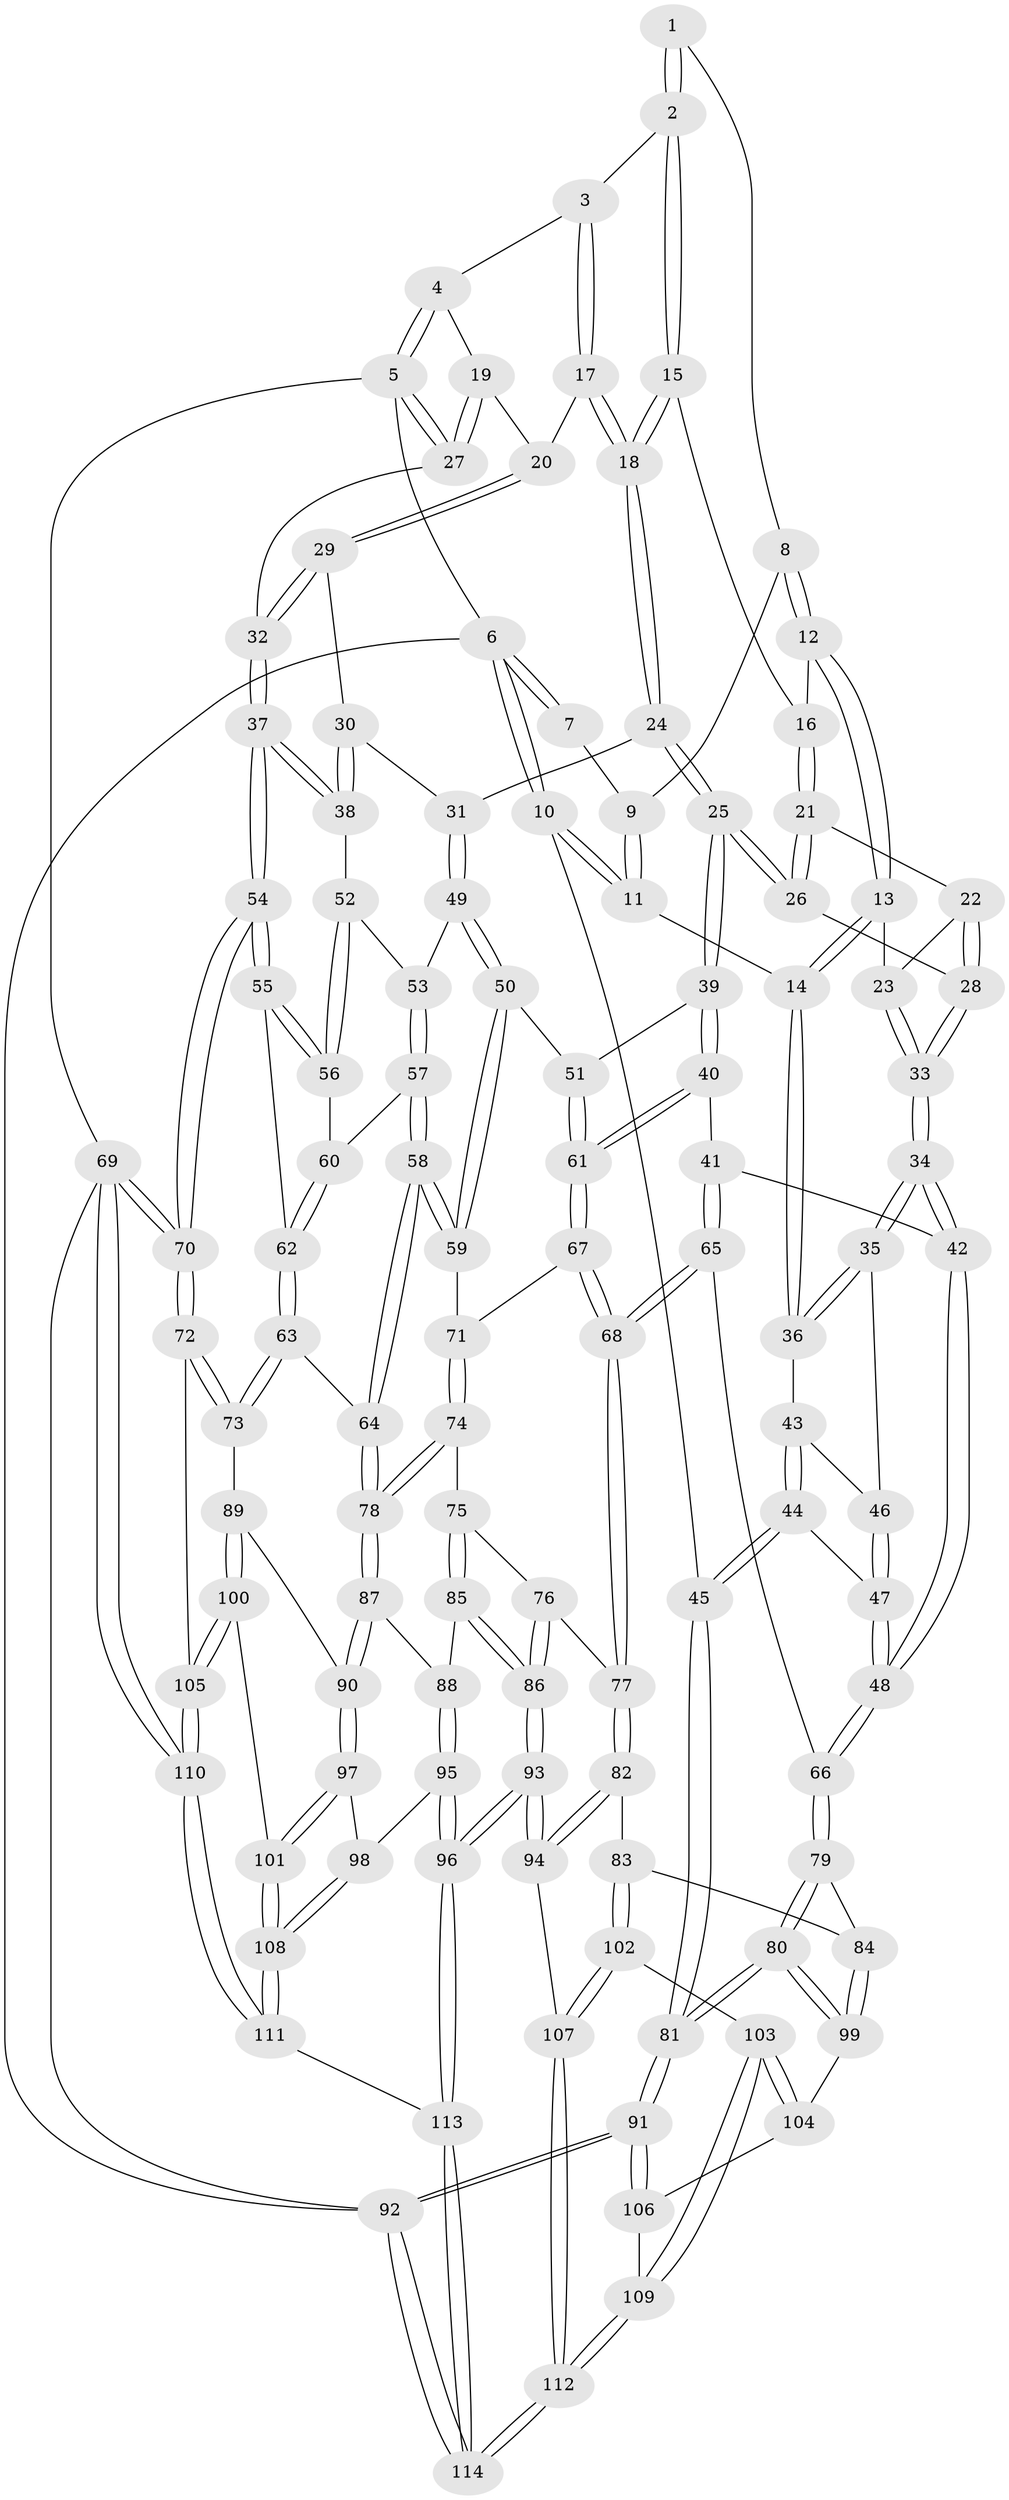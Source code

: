 // coarse degree distribution, {4: 0.44285714285714284, 5: 0.34285714285714286, 6: 0.12857142857142856, 3: 0.08571428571428572}
// Generated by graph-tools (version 1.1) at 2025/42/03/06/25 10:42:36]
// undirected, 114 vertices, 282 edges
graph export_dot {
graph [start="1"]
  node [color=gray90,style=filled];
  1 [pos="+0.3769033513690385+0"];
  2 [pos="+0.6606750628292365+0"];
  3 [pos="+0.723067359754875+0"];
  4 [pos="+1+0"];
  5 [pos="+1+0"];
  6 [pos="+0+0"];
  7 [pos="+0.2216812194233544+0"];
  8 [pos="+0.32157049763837176+0.07975196260081732"];
  9 [pos="+0.2011102361999775+0.0626088956721236"];
  10 [pos="+0+0"];
  11 [pos="+0.10343708861007805+0.15303869320356792"];
  12 [pos="+0.3410994022236845+0.11409995574900321"];
  13 [pos="+0.197018171438498+0.250541807524792"];
  14 [pos="+0.16950445259308314+0.2530486349227427"];
  15 [pos="+0.6135794433202576+0"];
  16 [pos="+0.4106652386377936+0.1439742435325639"];
  17 [pos="+0.8290842131546018+0.15461033482162856"];
  18 [pos="+0.6317562776678479+0.2737917721731691"];
  19 [pos="+0.9281669835077203+0.1789711494516707"];
  20 [pos="+0.8813826002773549+0.20561011112069189"];
  21 [pos="+0.41929509181471236+0.1917754933176402"];
  22 [pos="+0.320556036735795+0.23209804705511408"];
  23 [pos="+0.2125087934201792+0.2558711904943697"];
  24 [pos="+0.628602766911608+0.2879840688822024"];
  25 [pos="+0.5613365771334984+0.31472489623280275"];
  26 [pos="+0.458600265833749+0.27977107906980464"];
  27 [pos="+1+0.27751794009084335"];
  28 [pos="+0.4044112969042585+0.3129238649055321"];
  29 [pos="+0.880789765387219+0.2558239542017885"];
  30 [pos="+0.8715804165897084+0.28802004531715514"];
  31 [pos="+0.6593807750935462+0.31043353534134016"];
  32 [pos="+1+0.2780173410226731"];
  33 [pos="+0.3604282185696749+0.34304276193065847"];
  34 [pos="+0.352392286152234+0.38402916234141526"];
  35 [pos="+0.2979672928929874+0.3977288271907161"];
  36 [pos="+0.15422811041496157+0.29580057107264757"];
  37 [pos="+1+0.4204816225211318"];
  38 [pos="+0.905623542987794+0.3707499247845879"];
  39 [pos="+0.5472805366355568+0.3626919188485801"];
  40 [pos="+0.4021190827043534+0.4583241063099638"];
  41 [pos="+0.39495869174652826+0.4540068512212215"];
  42 [pos="+0.35935719015290374+0.40838459782102654"];
  43 [pos="+0.1506734583466998+0.3037034344195122"];
  44 [pos="+0.10035360095970489+0.37681049557918583"];
  45 [pos="+0+0.4593867385925258"];
  46 [pos="+0.2595323734192077+0.41898941335009854"];
  47 [pos="+0.2129184981040172+0.5514308822680427"];
  48 [pos="+0.2146324781790611+0.5567296768282887"];
  49 [pos="+0.6978182669051312+0.38321178620695756"];
  50 [pos="+0.5808610259215763+0.5153282754820044"];
  51 [pos="+0.5471937730590875+0.39569882033574255"];
  52 [pos="+0.8944737065025498+0.3858255995465878"];
  53 [pos="+0.6993092321619125+0.3854725197205457"];
  54 [pos="+1+0.6288380980402065"];
  55 [pos="+0.9275181594975838+0.5110685604739189"];
  56 [pos="+0.8938032914773469+0.3874776053152236"];
  57 [pos="+0.7002127540505141+0.38808150426409876"];
  58 [pos="+0.728985904786066+0.5677285533873548"];
  59 [pos="+0.5816500767053167+0.5208017524340482"];
  60 [pos="+0.8435202568867078+0.44916049029856725"];
  61 [pos="+0.44422024275277594+0.5295748554391553"];
  62 [pos="+0.7998318796831791+0.5545500667643897"];
  63 [pos="+0.7763101741531144+0.5821366546960901"];
  64 [pos="+0.742138604881264+0.583585516445446"];
  65 [pos="+0.25584383429570223+0.5797083929690235"];
  66 [pos="+0.2157725537605085+0.5674034502336657"];
  67 [pos="+0.4449611769571408+0.533036799580587"];
  68 [pos="+0.30984478878067456+0.6089710506395054"];
  69 [pos="+1+1"];
  70 [pos="+1+0.6996508429764637"];
  71 [pos="+0.5045437182283431+0.5771989662965183"];
  72 [pos="+1+0.7269270776677038"];
  73 [pos="+0.9411074679585958+0.6976508237115894"];
  74 [pos="+0.5053773382312945+0.5883746831144052"];
  75 [pos="+0.5002645053036537+0.6345448223153984"];
  76 [pos="+0.43025012940971313+0.6530339264953341"];
  77 [pos="+0.3440364958983493+0.6662540042758677"];
  78 [pos="+0.7026104309262917+0.648037806771921"];
  79 [pos="+0.19496827958966897+0.5857356170479648"];
  80 [pos="+0+0.6993544662071073"];
  81 [pos="+0+0.7055112842465261"];
  82 [pos="+0.34866696281332454+0.7584592690027323"];
  83 [pos="+0.2930312384313582+0.7680370913897021"];
  84 [pos="+0.21227221917757272+0.7478752697219143"];
  85 [pos="+0.5110519243463952+0.658786259547539"];
  86 [pos="+0.451260918905684+0.8405815945744459"];
  87 [pos="+0.6862597612241794+0.6858635644129136"];
  88 [pos="+0.6349454392039071+0.7072336844910837"];
  89 [pos="+0.8314041190672485+0.7668424882578209"];
  90 [pos="+0.701987571875937+0.7151034366852547"];
  91 [pos="+0+0.799345031270252"];
  92 [pos="+0+1"];
  93 [pos="+0.4479816158302853+0.8517246551986468"];
  94 [pos="+0.43734575000786235+0.8500992303396606"];
  95 [pos="+0.558207747597433+0.8341918122148275"];
  96 [pos="+0.4989846585020896+0.8829963272776865"];
  97 [pos="+0.7101262326738674+0.761602490568354"];
  98 [pos="+0.6449514815912745+0.8310783183782771"];
  99 [pos="+0.17914827391154364+0.7763783641530808"];
  100 [pos="+0.7960574855816761+0.8347059835074813"];
  101 [pos="+0.7474923491434096+0.8432547256593524"];
  102 [pos="+0.23392867764555259+0.8658805746145873"];
  103 [pos="+0.2237425209335591+0.8718126350277808"];
  104 [pos="+0.18220164582745993+0.8057854426154476"];
  105 [pos="+0.8976791925172747+0.915044347792361"];
  106 [pos="+0.13111985902435744+0.8505853545776214"];
  107 [pos="+0.41429338158882767+0.8649645255335472"];
  108 [pos="+0.7291843265074881+0.8699842655368948"];
  109 [pos="+0.1981580547741066+0.9535735733648006"];
  110 [pos="+0.8011489990858074+1"];
  111 [pos="+0.6511384073425734+1"];
  112 [pos="+0.1875652784656739+1"];
  113 [pos="+0.6471753585321576+1"];
  114 [pos="+0.07731775328747047+1"];
  1 -- 2;
  1 -- 2;
  1 -- 8;
  2 -- 3;
  2 -- 15;
  2 -- 15;
  3 -- 4;
  3 -- 17;
  3 -- 17;
  4 -- 5;
  4 -- 5;
  4 -- 19;
  5 -- 6;
  5 -- 27;
  5 -- 27;
  5 -- 69;
  6 -- 7;
  6 -- 7;
  6 -- 10;
  6 -- 10;
  6 -- 92;
  7 -- 9;
  8 -- 9;
  8 -- 12;
  8 -- 12;
  9 -- 11;
  9 -- 11;
  10 -- 11;
  10 -- 11;
  10 -- 45;
  11 -- 14;
  12 -- 13;
  12 -- 13;
  12 -- 16;
  13 -- 14;
  13 -- 14;
  13 -- 23;
  14 -- 36;
  14 -- 36;
  15 -- 16;
  15 -- 18;
  15 -- 18;
  16 -- 21;
  16 -- 21;
  17 -- 18;
  17 -- 18;
  17 -- 20;
  18 -- 24;
  18 -- 24;
  19 -- 20;
  19 -- 27;
  19 -- 27;
  20 -- 29;
  20 -- 29;
  21 -- 22;
  21 -- 26;
  21 -- 26;
  22 -- 23;
  22 -- 28;
  22 -- 28;
  23 -- 33;
  23 -- 33;
  24 -- 25;
  24 -- 25;
  24 -- 31;
  25 -- 26;
  25 -- 26;
  25 -- 39;
  25 -- 39;
  26 -- 28;
  27 -- 32;
  28 -- 33;
  28 -- 33;
  29 -- 30;
  29 -- 32;
  29 -- 32;
  30 -- 31;
  30 -- 38;
  30 -- 38;
  31 -- 49;
  31 -- 49;
  32 -- 37;
  32 -- 37;
  33 -- 34;
  33 -- 34;
  34 -- 35;
  34 -- 35;
  34 -- 42;
  34 -- 42;
  35 -- 36;
  35 -- 36;
  35 -- 46;
  36 -- 43;
  37 -- 38;
  37 -- 38;
  37 -- 54;
  37 -- 54;
  38 -- 52;
  39 -- 40;
  39 -- 40;
  39 -- 51;
  40 -- 41;
  40 -- 61;
  40 -- 61;
  41 -- 42;
  41 -- 65;
  41 -- 65;
  42 -- 48;
  42 -- 48;
  43 -- 44;
  43 -- 44;
  43 -- 46;
  44 -- 45;
  44 -- 45;
  44 -- 47;
  45 -- 81;
  45 -- 81;
  46 -- 47;
  46 -- 47;
  47 -- 48;
  47 -- 48;
  48 -- 66;
  48 -- 66;
  49 -- 50;
  49 -- 50;
  49 -- 53;
  50 -- 51;
  50 -- 59;
  50 -- 59;
  51 -- 61;
  51 -- 61;
  52 -- 53;
  52 -- 56;
  52 -- 56;
  53 -- 57;
  53 -- 57;
  54 -- 55;
  54 -- 55;
  54 -- 70;
  54 -- 70;
  55 -- 56;
  55 -- 56;
  55 -- 62;
  56 -- 60;
  57 -- 58;
  57 -- 58;
  57 -- 60;
  58 -- 59;
  58 -- 59;
  58 -- 64;
  58 -- 64;
  59 -- 71;
  60 -- 62;
  60 -- 62;
  61 -- 67;
  61 -- 67;
  62 -- 63;
  62 -- 63;
  63 -- 64;
  63 -- 73;
  63 -- 73;
  64 -- 78;
  64 -- 78;
  65 -- 66;
  65 -- 68;
  65 -- 68;
  66 -- 79;
  66 -- 79;
  67 -- 68;
  67 -- 68;
  67 -- 71;
  68 -- 77;
  68 -- 77;
  69 -- 70;
  69 -- 70;
  69 -- 110;
  69 -- 110;
  69 -- 92;
  70 -- 72;
  70 -- 72;
  71 -- 74;
  71 -- 74;
  72 -- 73;
  72 -- 73;
  72 -- 105;
  73 -- 89;
  74 -- 75;
  74 -- 78;
  74 -- 78;
  75 -- 76;
  75 -- 85;
  75 -- 85;
  76 -- 77;
  76 -- 86;
  76 -- 86;
  77 -- 82;
  77 -- 82;
  78 -- 87;
  78 -- 87;
  79 -- 80;
  79 -- 80;
  79 -- 84;
  80 -- 81;
  80 -- 81;
  80 -- 99;
  80 -- 99;
  81 -- 91;
  81 -- 91;
  82 -- 83;
  82 -- 94;
  82 -- 94;
  83 -- 84;
  83 -- 102;
  83 -- 102;
  84 -- 99;
  84 -- 99;
  85 -- 86;
  85 -- 86;
  85 -- 88;
  86 -- 93;
  86 -- 93;
  87 -- 88;
  87 -- 90;
  87 -- 90;
  88 -- 95;
  88 -- 95;
  89 -- 90;
  89 -- 100;
  89 -- 100;
  90 -- 97;
  90 -- 97;
  91 -- 92;
  91 -- 92;
  91 -- 106;
  91 -- 106;
  92 -- 114;
  92 -- 114;
  93 -- 94;
  93 -- 94;
  93 -- 96;
  93 -- 96;
  94 -- 107;
  95 -- 96;
  95 -- 96;
  95 -- 98;
  96 -- 113;
  96 -- 113;
  97 -- 98;
  97 -- 101;
  97 -- 101;
  98 -- 108;
  98 -- 108;
  99 -- 104;
  100 -- 101;
  100 -- 105;
  100 -- 105;
  101 -- 108;
  101 -- 108;
  102 -- 103;
  102 -- 107;
  102 -- 107;
  103 -- 104;
  103 -- 104;
  103 -- 109;
  103 -- 109;
  104 -- 106;
  105 -- 110;
  105 -- 110;
  106 -- 109;
  107 -- 112;
  107 -- 112;
  108 -- 111;
  108 -- 111;
  109 -- 112;
  109 -- 112;
  110 -- 111;
  110 -- 111;
  111 -- 113;
  112 -- 114;
  112 -- 114;
  113 -- 114;
  113 -- 114;
}
